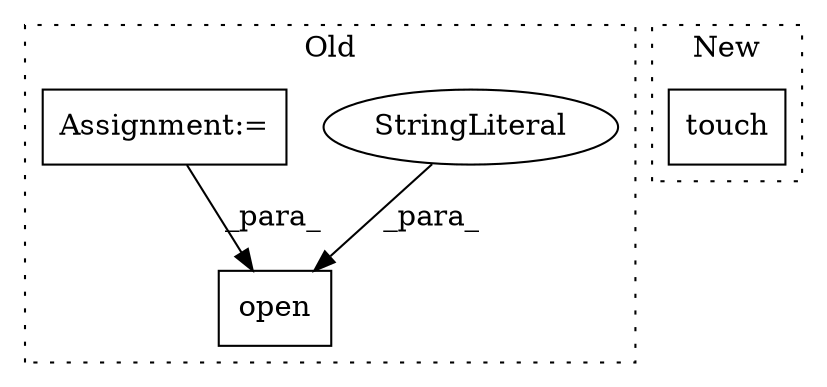 digraph G {
subgraph cluster0 {
1 [label="open" a="32" s="681,698" l="5,1" shape="box"];
3 [label="StringLiteral" a="45" s="695" l="3" shape="ellipse"];
4 [label="Assignment:=" a="7" s="578" l="1" shape="box"];
label = "Old";
style="dotted";
}
subgraph cluster1 {
2 [label="touch" a="32" s="586,633" l="6,1" shape="box"];
label = "New";
style="dotted";
}
3 -> 1 [label="_para_"];
4 -> 1 [label="_para_"];
}